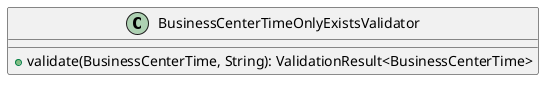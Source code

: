 @startuml

    class BusinessCenterTimeOnlyExistsValidator [[BusinessCenterTimeOnlyExistsValidator.html]] {
        +validate(BusinessCenterTime, String): ValidationResult<BusinessCenterTime>
    }

@enduml
